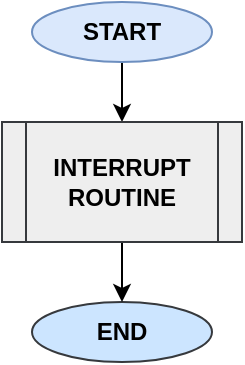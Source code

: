 <mxfile version="13.10.4" type="device"><diagram id="C5RBs43oDa-KdzZeNtuy" name="Page-1"><mxGraphModel dx="1210" dy="573" grid="1" gridSize="10" guides="1" tooltips="1" connect="1" arrows="1" fold="1" page="1" pageScale="1" pageWidth="827" pageHeight="1169" math="0" shadow="0"><root><mxCell id="WIyWlLk6GJQsqaUBKTNV-0"/><mxCell id="WIyWlLk6GJQsqaUBKTNV-1" parent="WIyWlLk6GJQsqaUBKTNV-0"/><mxCell id="jwRO-eu1nU4haAVLYDYl-3" style="edgeStyle=orthogonalEdgeStyle;rounded=0;orthogonalLoop=1;jettySize=auto;html=1;exitX=0.5;exitY=1;exitDx=0;exitDy=0;entryX=0.5;entryY=0;entryDx=0;entryDy=0;" edge="1" parent="WIyWlLk6GJQsqaUBKTNV-1" source="jwRO-eu1nU4haAVLYDYl-0" target="jwRO-eu1nU4haAVLYDYl-2"><mxGeometry relative="1" as="geometry"/></mxCell><mxCell id="jwRO-eu1nU4haAVLYDYl-0" value="&lt;b&gt;START&lt;/b&gt;" style="ellipse;whiteSpace=wrap;html=1;fillColor=#dae8fc;strokeColor=#6c8ebf;" vertex="1" parent="WIyWlLk6GJQsqaUBKTNV-1"><mxGeometry x="75" y="60" width="90" height="30" as="geometry"/></mxCell><mxCell id="jwRO-eu1nU4haAVLYDYl-1" value="&lt;b&gt;END&lt;/b&gt;" style="ellipse;whiteSpace=wrap;html=1;fillColor=#cce5ff;strokeColor=#36393d;" vertex="1" parent="WIyWlLk6GJQsqaUBKTNV-1"><mxGeometry x="75" y="210" width="90" height="30" as="geometry"/></mxCell><mxCell id="jwRO-eu1nU4haAVLYDYl-4" style="edgeStyle=orthogonalEdgeStyle;rounded=0;orthogonalLoop=1;jettySize=auto;html=1;exitX=0.5;exitY=1;exitDx=0;exitDy=0;entryX=0.5;entryY=0;entryDx=0;entryDy=0;" edge="1" parent="WIyWlLk6GJQsqaUBKTNV-1" source="jwRO-eu1nU4haAVLYDYl-2" target="jwRO-eu1nU4haAVLYDYl-1"><mxGeometry relative="1" as="geometry"/></mxCell><mxCell id="jwRO-eu1nU4haAVLYDYl-2" value="&lt;div&gt;&lt;b&gt;INTERRUPT&lt;/b&gt;&lt;/div&gt;&lt;div&gt;&lt;b&gt;ROUTINE&lt;/b&gt;&lt;br&gt;&lt;/div&gt;" style="shape=process;whiteSpace=wrap;html=1;backgroundOutline=1;fillColor=#eeeeee;strokeColor=#36393d;" vertex="1" parent="WIyWlLk6GJQsqaUBKTNV-1"><mxGeometry x="60" y="120" width="120" height="60" as="geometry"/></mxCell></root></mxGraphModel></diagram></mxfile>
